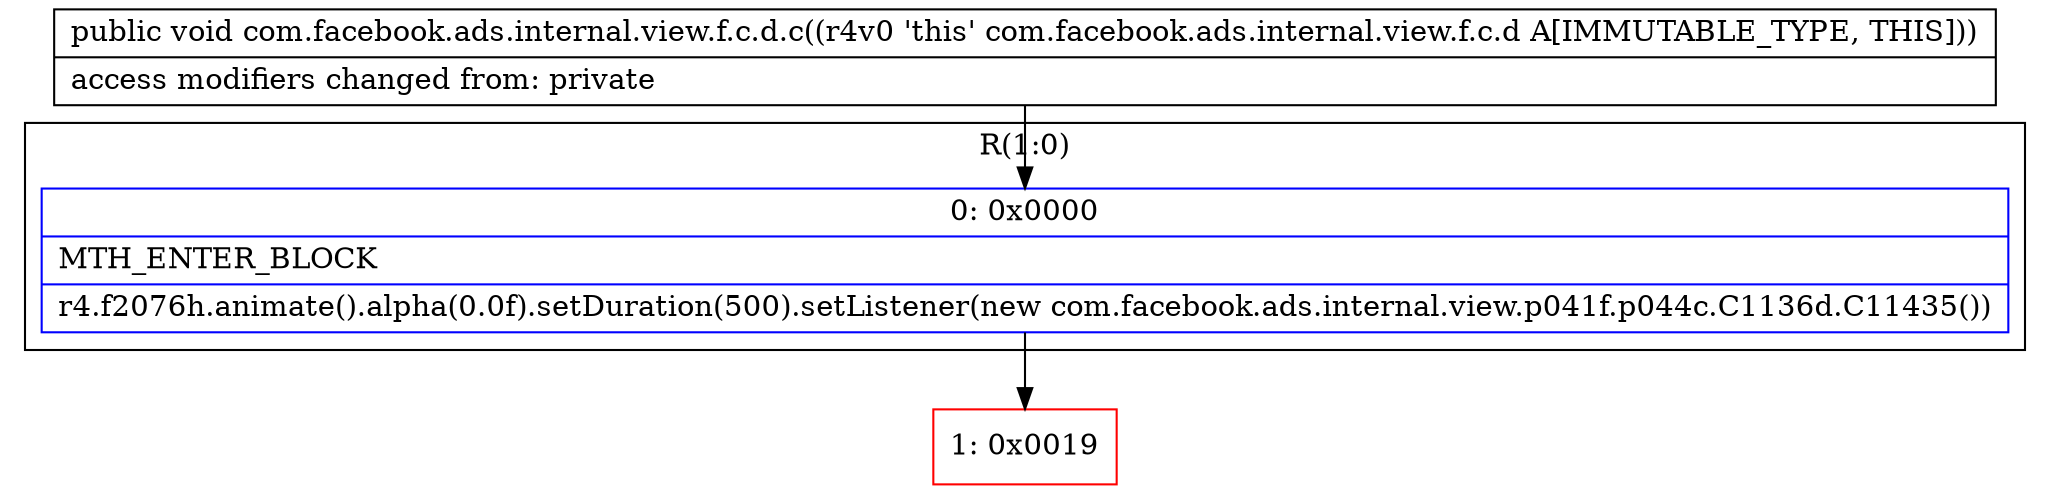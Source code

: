 digraph "CFG forcom.facebook.ads.internal.view.f.c.d.c()V" {
subgraph cluster_Region_565323501 {
label = "R(1:0)";
node [shape=record,color=blue];
Node_0 [shape=record,label="{0\:\ 0x0000|MTH_ENTER_BLOCK\l|r4.f2076h.animate().alpha(0.0f).setDuration(500).setListener(new com.facebook.ads.internal.view.p041f.p044c.C1136d.C11435())\l}"];
}
Node_1 [shape=record,color=red,label="{1\:\ 0x0019}"];
MethodNode[shape=record,label="{public void com.facebook.ads.internal.view.f.c.d.c((r4v0 'this' com.facebook.ads.internal.view.f.c.d A[IMMUTABLE_TYPE, THIS]))  | access modifiers changed from: private\l}"];
MethodNode -> Node_0;
Node_0 -> Node_1;
}

